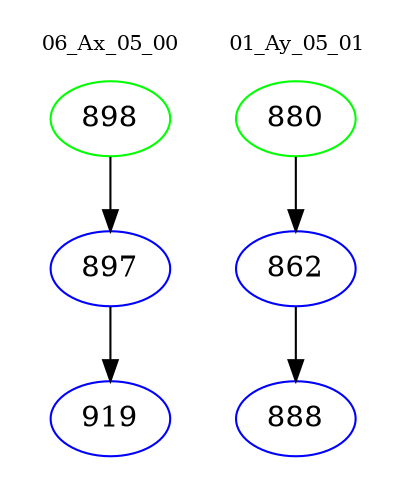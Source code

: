 digraph{
subgraph cluster_0 {
color = white
label = "06_Ax_05_00";
fontsize=10;
T0_898 [label="898", color="green"]
T0_898 -> T0_897 [color="black"]
T0_897 [label="897", color="blue"]
T0_897 -> T0_919 [color="black"]
T0_919 [label="919", color="blue"]
}
subgraph cluster_1 {
color = white
label = "01_Ay_05_01";
fontsize=10;
T1_880 [label="880", color="green"]
T1_880 -> T1_862 [color="black"]
T1_862 [label="862", color="blue"]
T1_862 -> T1_888 [color="black"]
T1_888 [label="888", color="blue"]
}
}
